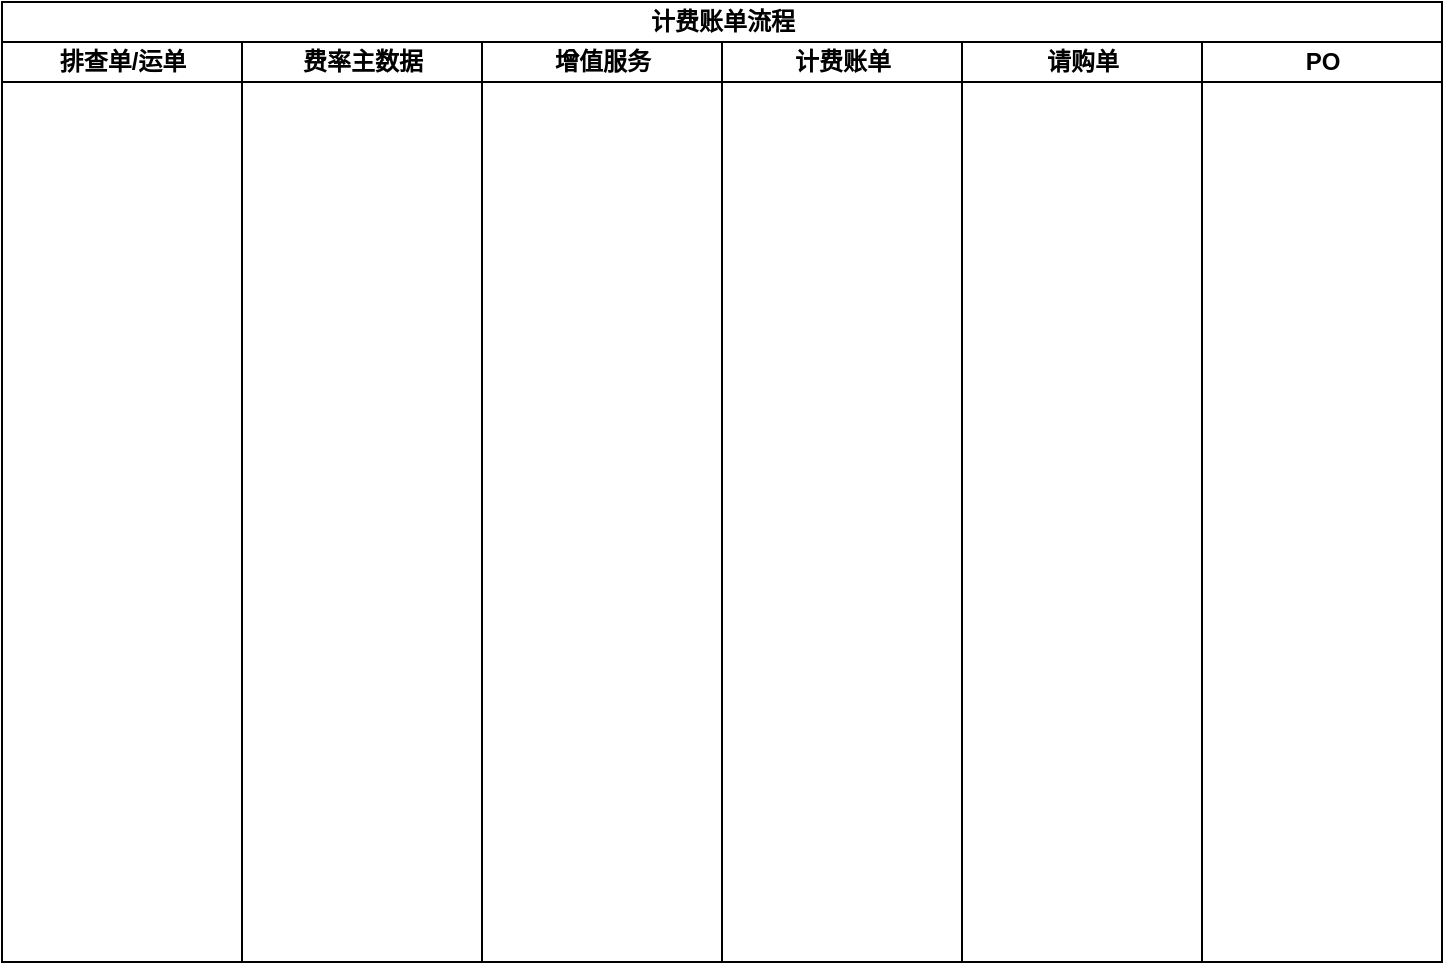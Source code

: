 <mxfile version="28.1.0">
  <diagram name="第 1 页" id="mIlz0FGRuFNIhiM6yOTK">
    <mxGraphModel dx="983" dy="518" grid="1" gridSize="10" guides="1" tooltips="1" connect="1" arrows="1" fold="1" page="1" pageScale="1" pageWidth="20000" pageHeight="200000" math="0" shadow="0">
      <root>
        <mxCell id="0" />
        <mxCell id="1" parent="0" />
        <mxCell id="iSg5R1msItF1-KAJwg0H-15" value="计费账单流程" style="swimlane;childLayout=stackLayout;resizeParent=1;resizeParentMax=0;startSize=20;html=1;" vertex="1" parent="1">
          <mxGeometry x="780.0" y="60" width="720" height="480" as="geometry" />
        </mxCell>
        <mxCell id="iSg5R1msItF1-KAJwg0H-16" value="排查单/运单" style="swimlane;startSize=20;html=1;" vertex="1" parent="iSg5R1msItF1-KAJwg0H-15">
          <mxGeometry y="20" width="120" height="460" as="geometry" />
        </mxCell>
        <mxCell id="iSg5R1msItF1-KAJwg0H-17" value="费率主数据" style="swimlane;startSize=20;html=1;" vertex="1" parent="iSg5R1msItF1-KAJwg0H-15">
          <mxGeometry x="120" y="20" width="120" height="460" as="geometry" />
        </mxCell>
        <mxCell id="iSg5R1msItF1-KAJwg0H-18" value="增值服务" style="swimlane;startSize=20;html=1;" vertex="1" parent="iSg5R1msItF1-KAJwg0H-15">
          <mxGeometry x="240" y="20" width="120" height="460" as="geometry" />
        </mxCell>
        <mxCell id="iSg5R1msItF1-KAJwg0H-19" value="计费账单" style="swimlane;startSize=20;html=1;" vertex="1" parent="iSg5R1msItF1-KAJwg0H-15">
          <mxGeometry x="360" y="20" width="120" height="460" as="geometry" />
        </mxCell>
        <mxCell id="iSg5R1msItF1-KAJwg0H-20" value="请购单" style="swimlane;startSize=20;html=1;" vertex="1" parent="iSg5R1msItF1-KAJwg0H-15">
          <mxGeometry x="480" y="20" width="120" height="460" as="geometry" />
        </mxCell>
        <mxCell id="iSg5R1msItF1-KAJwg0H-21" value="PO" style="swimlane;startSize=20;html=1;" vertex="1" parent="iSg5R1msItF1-KAJwg0H-15">
          <mxGeometry x="600" y="20" width="120" height="460" as="geometry" />
        </mxCell>
      </root>
    </mxGraphModel>
  </diagram>
</mxfile>
